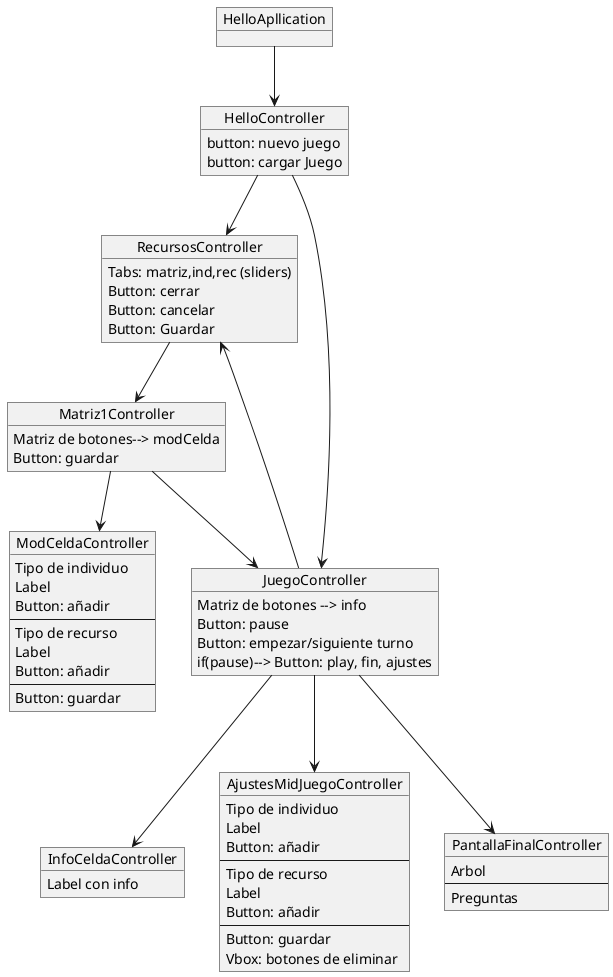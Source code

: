 @startuml
'https://plantuml.com/object-diagram


object RecursosController{
Tabs: matriz,ind,rec (sliders)
Button: cerrar
Button: cancelar
Button: Guardar
}
object JuegoController{
Matriz de botones --> info
Button: pause
Button: empezar/siguiente turno
if(pause)--> Button: play, fin, ajustes
}

object Matriz1Controller{
Matriz de botones--> modCelda
Button: guardar
}
object ModCeldaController{
Tipo de individuo
Label
Button: añadir
--
Tipo de recurso
Label
Button: añadir
--
Button: guardar
}
object InfoCeldaController{
Label con info
}
object AjustesMidJuegoController{
Tipo de individuo
Label
Button: añadir
--
Tipo de recurso
Label
Button: añadir
--
Button: guardar
Vbox: botones de eliminar
}
object PantallaFinalController{
Arbol
--
Preguntas
}
object HelloApllication
object HelloController{
button: nuevo juego
button: cargar Juego
}
HelloApllication --> HelloController
HelloController --> RecursosController
RecursosController --> Matriz1Controller
Matriz1Controller --> JuegoController
HelloController --> JuegoController
JuegoController --> InfoCeldaController
JuegoController --> AjustesMidJuegoController
JuegoController --> PantallaFinalController
Matriz1Controller --> ModCeldaController
JuegoController --> RecursosController



@enduml
